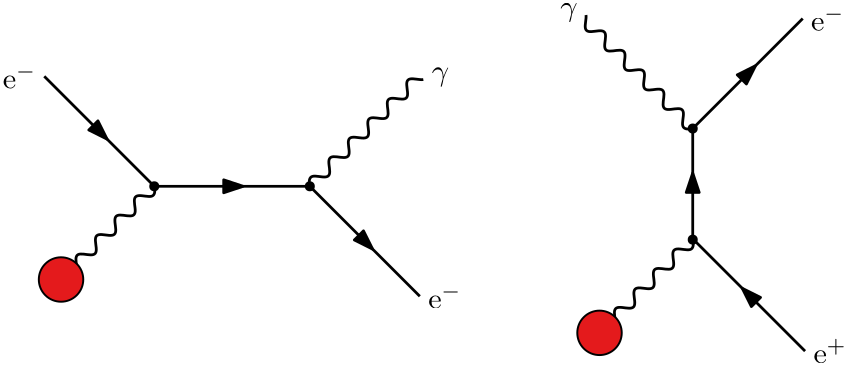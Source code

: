 <?xml version="1.0"?>
<!DOCTYPE ipe SYSTEM "ipe.dtd">
<ipe version="70107" creator="Ipe 7.2.2">
<info created="D:20160418231426" modified="D:20160418231426"/>
<ipestyle name="basic">
<symbol name="arrow/arc(spx)">
<path stroke="sym-stroke" fill="sym-stroke" pen="sym-pen">
0 0 m
-1 0.333 l
-1 -0.333 l
h
</path>
</symbol>
<symbol name="arrow/farc(spx)">
<path stroke="sym-stroke" fill="white" pen="sym-pen">
0 0 m
-1 0.333 l
-1 -0.333 l
h
</path>
</symbol>
<symbol name="arrow/ptarc(spx)">
<path stroke="sym-stroke" fill="sym-stroke" pen="sym-pen">
0 0 m
-1 0.333 l
-0.8 0 l
-1 -0.333 l
h
</path>
</symbol>
<symbol name="arrow/fptarc(spx)">
<path stroke="sym-stroke" fill="white" pen="sym-pen">
0 0 m
-1 0.333 l
-0.8 0 l
-1 -0.333 l
h
</path>
</symbol>
<symbol name="mark/circle(sx)" transformations="translations">
<path fill="sym-stroke">
0.6 0 0 0.6 0 0 e
0.4 0 0 0.4 0 0 e
</path>
</symbol>
<symbol name="mark/disk(sx)" transformations="translations">
<path fill="sym-stroke">
0.6 0 0 0.6 0 0 e
</path>
</symbol>
<symbol name="mark/fdisk(sfx)" transformations="translations">
<group>
<path fill="sym-fill">
0.5 0 0 0.5 0 0 e
</path>
<path fill="sym-stroke" fillrule="eofill">
0.6 0 0 0.6 0 0 e
0.4 0 0 0.4 0 0 e
</path>
</group>
</symbol>
<symbol name="mark/box(sx)" transformations="translations">
<path fill="sym-stroke" fillrule="eofill">
-0.6 -0.6 m
0.6 -0.6 l
0.6 0.6 l
-0.6 0.6 l
h
-0.4 -0.4 m
0.4 -0.4 l
0.4 0.4 l
-0.4 0.4 l
h
</path>
</symbol>
<symbol name="mark/square(sx)" transformations="translations">
<path fill="sym-stroke">
-0.6 -0.6 m
0.6 -0.6 l
0.6 0.6 l
-0.6 0.6 l
h
</path>
</symbol>
<symbol name="mark/fsquare(sfx)" transformations="translations">
<group>
<path fill="sym-fill">
-0.5 -0.5 m
0.5 -0.5 l
0.5 0.5 l
-0.5 0.5 l
h
</path>
<path fill="sym-stroke" fillrule="eofill">
-0.6 -0.6 m
0.6 -0.6 l
0.6 0.6 l
-0.6 0.6 l
h
-0.4 -0.4 m
0.4 -0.4 l
0.4 0.4 l
-0.4 0.4 l
h
</path>
</group>
</symbol>
<symbol name="mark/cross(sx)" transformations="translations">
<group>
<path fill="sym-stroke">
-0.43 -0.57 m
0.57 0.43 l
0.43 0.57 l
-0.57 -0.43 l
h
</path>
<path fill="sym-stroke">
-0.43 0.57 m
0.57 -0.43 l
0.43 -0.57 l
-0.57 0.43 l
h
</path>
</group>
</symbol>
<symbol name="arrow/fnormal(spx)">
<path stroke="sym-stroke" fill="white" pen="sym-pen">
0 0 m
-1 0.333 l
-1 -0.333 l
h
</path>
</symbol>
<symbol name="arrow/pointed(spx)">
<path stroke="sym-stroke" fill="sym-stroke" pen="sym-pen">
0 0 m
-1 0.333 l
-0.8 0 l
-1 -0.333 l
h
</path>
</symbol>
<symbol name="arrow/fpointed(spx)">
<path stroke="sym-stroke" fill="white" pen="sym-pen">
0 0 m
-1 0.333 l
-0.8 0 l
-1 -0.333 l
h
</path>
</symbol>
<symbol name="arrow/linear(spx)">
<path stroke="sym-stroke" pen="sym-pen">
-1 0.333 m
0 0 l
-1 -0.333 l
</path>
</symbol>
<symbol name="arrow/fdouble(spx)">
<path stroke="sym-stroke" fill="white" pen="sym-pen">
0 0 m
-1 0.333 l
-1 -0.333 l
h
-1 0 m
-2 0.333 l
-2 -0.333 l
h
</path>
</symbol>
<symbol name="arrow/double(spx)">
<path stroke="sym-stroke" fill="sym-stroke" pen="sym-pen">
0 0 m
-1 0.333 l
-1 -0.333 l
h
-1 0 m
-2 0.333 l
-2 -0.333 l
h
</path>
</symbol>
<pen name="heavier" value="0.8"/>
<pen name="fat" value="1.2"/>
<pen name="ultrafat" value="2"/>
<symbolsize name="large" value="5"/>
<symbolsize name="small" value="2"/>
<symbolsize name="tiny" value="1.1"/>
<arrowsize name="large" value="10"/>
<arrowsize name="small" value="5"/>
<arrowsize name="tiny" value="3"/>
<color name="red" value="1 0 0"/>
<color name="green" value="0 1 0"/>
<color name="blue" value="0 0 1"/>
<color name="yellow" value="1 1 0"/>
<color name="orange" value="1 0.647 0"/>
<color name="gold" value="1 0.843 0"/>
<color name="purple" value="0.627 0.125 0.941"/>
<color name="gray" value="0.745"/>
<color name="brown" value="0.647 0.165 0.165"/>
<color name="navy" value="0 0 0.502"/>
<color name="pink" value="1 0.753 0.796"/>
<color name="seagreen" value="0.18 0.545 0.341"/>
<color name="turquoise" value="0.251 0.878 0.816"/>
<color name="violet" value="0.933 0.51 0.933"/>
<color name="darkblue" value="0 0 0.545"/>
<color name="darkcyan" value="0 0.545 0.545"/>
<color name="darkgray" value="0.663"/>
<color name="darkgreen" value="0 0.392 0"/>
<color name="darkmagenta" value="0.545 0 0.545"/>
<color name="darkorange" value="1 0.549 0"/>
<color name="darkred" value="0.545 0 0"/>
<color name="lightblue" value="0.678 0.847 0.902"/>
<color name="lightcyan" value="0.878 1 1"/>
<color name="lightgray" value="0.827"/>
<color name="lightgreen" value="0.565 0.933 0.565"/>
<color name="lightyellow" value="1 1 0.878"/>
<dashstyle name="dashed" value="[4] 0"/>
<dashstyle name="dotted" value="[1 3] 0"/>
<dashstyle name="dash dotted" value="[4 2 1 2] 0"/>
<dashstyle name="dash dot dotted" value="[4 2 1 2 1 2] 0"/>
<textsize name="large" value="\large"/>
<textsize name="Large" value="\Large"/>
<textsize name="LARGE" value="\LARGE"/>
<textsize name="huge" value="\huge"/>
<textsize name="Huge" value="\Huge"/>
<textsize name="small" value="\small"/>
<textsize name="footnote" value="\footnotesize"/>
<textsize name="tiny" value="\tiny"/>
<textstyle name="center" begin="\begin{center}" end="\end{center}"/>
<textstyle name="itemize" begin="\begin{itemize}" end="\end{itemize}"/>
<textstyle name="item" begin="\begin{itemize}\item{}" end="\end{itemize}"/>
<gridsize name="4 pts" value="4"/>
<gridsize name="8 pts (~3 mm)" value="8"/>
<gridsize name="16 pts (~6 mm)" value="16"/>
<gridsize name="32 pts (~12 mm)" value="32"/>
<gridsize name="10 pts (~3.5 mm)" value="10"/>
<gridsize name="20 pts (~7 mm)" value="20"/>
<gridsize name="14 pts (~5 mm)" value="14"/>
<gridsize name="28 pts (~10 mm)" value="28"/>
<gridsize name="56 pts (~20 mm)" value="56"/>
<anglesize name="90 deg" value="90"/>
<anglesize name="60 deg" value="60"/>
<anglesize name="45 deg" value="45"/>
<anglesize name="30 deg" value="30"/>
<anglesize name="22.5 deg" value="22.5"/>
<opacity name="10%" value="0.1"/>
<opacity name="30%" value="0.3"/>
<opacity name="50%" value="0.5"/>
<opacity name="75%" value="0.75"/>
<tiling name="falling" angle="-60" step="4" width="1"/>
<tiling name="rising" angle="30" step="4" width="1"/>
</ipestyle>
<page>
<layer name="bremsstrahlung"/>
<layer name="template"/>
<layer name="pair_production"/>
<view layers="bremsstrahlung pair_production" active="pair_production"/>
<path layer="template" matrix="0 1 -1 0 987.21 411.768" stroke="black" pen="1">
224.351 507.156 m
224.885 508.001
225.419 508.587
225.953 508.913 c
226.487 509.24
227.021 509.307
227.555 509.009 c
228.089 508.711
228.622 508.048
229.156 507.353 c
229.69 506.658
230.224 505.931
230.758 505.511 c
231.292 505.091
231.826 504.977
232.36 505.225 c
232.894 505.473
233.428 506.083
233.962 506.765 c
234.496 507.448
235.03 508.204
235.564 508.675 c
236.098 509.147
236.632 509.334
237.166 509.149 c
237.7 508.964
238.234 508.406
238.768 507.739 c
239.302 507.072
239.836 506.296
240.37 505.778 c
240.904 505.26
241.438 505
241.972 505.12 c
242.506 505.241
243.04 505.743
243.574 506.388 c
244.108 507.033
244.642 507.823
245.176 508.382 c
245.71 508.942
246.244 509.273
246.778 509.217 c
247.312 509.162
247.846 508.722
248.38 508.104 c
248.914 507.486
249.447 506.691
249.981 506.094 c
250.515 505.498
251.049 505.1
251.583 505.089 c
252.117 505.078
252.651 505.454
253.185 506.039 c
253.719 506.624
254.253 507.417
254.787 508.045 c
255.321 508.673
255.855 509.134
256.389 509.211 c
256.923 509.288
257.457 508.981
257.991 508.434 c
258.525 507.888
259.059 507.103
259.593 506.449 c
260.127 505.796
260.661 505.275
261.195 505.133 c
261.729 504.99
262.263 505.227
262.797 505.73 c
263.331 506.233
263.865 507.003
264.399 507.676 c
264.933 508.349
265.467 508.924
266.001 509.131 c
266.535 509.337
267.068 509.174
267.602 508.719 c
268.136 508.264
268.67 507.516
269.204 506.83 c
269.738 506.143
270.272 505.518
270.806 505.25 c
271.34 504.981
271.874 505.069
272.408 505.472 c
272.942 505.876
273.476 506.594
274.01 507.288 c
274.544 507.981
275.078 508.651
275.612 508.979 c
276.146 509.307
276.68 509.295
277.214 508.947 c
277.748 508.599
278.282 507.917
278.816 507.222 c
279.35 506.527
279.884 505.82
280.418 505.435 c
280.952 505.05
281.486 504.987
282.02 505.276 c
282.554 505.565
283.088 506.205
283.622 506.895 c
284.156 507.584
284.69 508.323
285.223 508.761 c
285.757 509.199
286.291 509.338
286.825 509.11 c
287.359 508.883
287.893 508.29
288.427 507.612 c
288.961 506.934
289.495 506.171
290.029 505.683 c
290.563 505.195
291.097 504.983
291.631 505.147 c
292.165 505.311
292.699 505.851
293.233 506.511 c
293.767 507.172
294.301 507.953
294.835 508.485 c
295.369 509.018
295.903 509.302
296.437 509.203 c
296.971 509.104
297.505 508.622
298.039 507.985 c
298.573 507.349
299.107 506.557
299.641 505.984 c
300.175 505.412
300.709 505.058
301.243 505.091 c
301.777 505.124
302.311 505.544
302.845 506.151 c
303.379 506.759
303.913 507.554
304.446 508.162 c
304.98 508.769
305.514 509.189
306.048 509.222 c
306.582 509.255
307.116 508.901
307.65 508.329 c
308.184 507.756
308.718 506.964
309.252 506.328 c
309.786 505.691
310.32 505.209
310.854 505.11 c
311.388 505.011
311.922 505.295
312.456 505.828 c
312.99 506.36
313.524 507.141
314.058 507.802 c
314.592 508.462
315.126 509.002
315.66 509.166 c
316.194 509.33
316.728 509.118
317.262 508.63 c
317.796 508.142
318.33 507.379
318.864 506.701 c
319.398 506.023
319.932 505.43
320.466 505.203 c
321 504.975
321.534 505.113
322.068 505.552 c
322.602 505.99
323.136 506.729
323.67 507.418 c
324.204 508.108
324.738 508.748
325.272 509.037 c
325.805 509.326
326.339 509.263
326.873 508.878 c
327.407 508.493
327.941 507.786
328.475 507.091 c
329.009 506.396
329.543 505.714
330.077 505.366 c
330.611 505.018
331.145 505.006
331.679 505.334 c
332.213 505.662
332.747 506.332
333.281 507.025 c
333.815 507.719
334.349 508.437
334.883 508.841 c
335.417 509.244
335.951 509.332
336.485 509.063 c
337.019 508.795
337.553 508.17
338.087 507.483 c
338.621 506.797
339.155 506.049
339.689 505.594 c
340.223 505.139
340.757 504.976
341.291 505.182 c
341.825 505.389
342.359 505.964
342.893 506.637 c
343.426 507.31
343.96 508.08
344.494 508.583 c
345.028 509.086
345.562 509.322
346.096 509.18 c
346.63 509.038
347.164 508.517
347.698 507.864 c
348.232 507.21
348.766 506.425
349.3 505.878 c
349.834 505.332
350.368 505.025
350.902 505.102 c
351.436 505.179
351.97 505.64
352.504 506.268 c
353.038 506.896
353.572 507.689
354.106 508.274 c
354.64 508.859
355.174 509.235
355.708 509.224 c
356.242 509.213
356.776 508.815
357.31 508.218 c
357.844 507.622
358.378 506.827
358.912 506.209 c
359.446 505.591
359.98 505.151
360.514 505.096 c
361.048 505.04
361.581 505.371
362.115 505.931 c
362.649 506.49
363.183 507.28
363.717 507.925 c
364.251 508.57
364.785 509.072
365.319 509.193 c
365.853 509.313
366.387 509.053
366.921 508.535 c
367.455 508.017
367.989 507.241
368.523 506.574 c
369.057 505.907
369.591 505.349
370.125 505.164 c
370.659 504.979
371.193 505.166
371.727 505.638 c
372.261 506.109
372.795 506.865
373.329 507.548 c
373.863 508.23
374.397 508.84
374.931 509.088 c
375.465 509.336
375.999 509.222
376.533 508.802 c
377.067 508.381
377.601 507.655
378.135 506.96 c
378.669 506.265
379.203 505.602
379.737 505.304 c
380.271 505.006
380.804 505.073
381.338 505.4 c
381.872 505.726
382.406 506.312
382.94 507.156 c
280.418 505.435 m
280.952 505.05
281.486 504.987
282.02 505.276 c
282.554 505.565
283.088 506.205
283.622 506.895 c
284.156 507.584
284.69 508.323
285.223 508.761 c
285.757 509.199
286.291 509.338
286.825 509.11 c
287.359 508.883
287.893 508.29
288.427 507.612 c
288.961 506.934
289.495 506.171
290.029 505.683 c
290.563 505.195
291.097 504.983
291.631 505.147 c
292.165 505.311
292.699 505.851
293.233 506.511 c
293.767 507.172
294.301 507.953
294.835 508.485 c
295.369 509.018
295.903 509.302
296.437 509.203 c
296.971 509.104
297.505 508.622
298.039 507.985 c
298.573 507.349
299.107 506.557
299.641 505.984 c
300.175 505.412
300.709 505.058
301.243 505.091 c
301.777 505.124
302.311 505.544
302.845 506.151 c
303.379 506.759
303.913 507.554
304.446 508.162 c
304.98 508.769
305.514 509.189
306.048 509.222 c
306.582 509.255
307.116 508.901
307.65 508.329 c
308.184 507.756
308.718 506.964
309.252 506.328 c
309.786 505.691
310.32 505.209
310.854 505.11 c
311.388 505.011
311.922 505.295
312.456 505.828 c
312.99 506.36
313.524 507.141
314.058 507.802 c
314.592 508.462
315.126 509.002
315.66 509.166 c
316.194 509.33
316.728 509.118
317.262 508.63 c
317.796 508.142
318.33 507.379
318.864 506.701 c
319.398 506.023
319.932 505.43
320.466 505.203 c
321 504.975
321.534 505.113
322.068 505.552 c
322.602 505.99
323.136 506.729
323.67 507.418 c
324.204 508.108
324.738 508.748
325.272 509.037 c
325.805 509.326
326.339 509.263
326.873 508.878 c
327.407 508.493
327.941 507.786
328.475 507.091 c
329.009 506.396
329.543 505.714
330.077 505.366 c
330.611 505.018
331.145 505.006
331.679 505.334 c
332.213 505.662
332.747 506.332
333.281 507.025 c
333.815 507.719
334.349 508.437
334.883 508.841 c
335.417 509.244
335.951 509.332
336.485 509.063 c
337.019 508.795
337.553 508.17
338.087 507.483 c
338.621 506.797
339.155 506.049
339.689 505.594 c
340.223 505.139
340.757 504.976
341.291 505.182 c
341.825 505.389
342.359 505.964
342.893 506.637 c
343.426 507.31
343.96 508.08
344.494 508.583 c
345.028 509.086
345.562 509.322
346.096 509.18 c
346.63 509.038
347.164 508.517
347.698 507.864 c
348.232 507.21
348.766 506.425
349.3 505.878 c
349.834 505.332
350.368 505.025
350.902 505.102 c
351.436 505.179
351.97 505.64
352.504 506.268 c
353.038 506.896
353.572 507.689
354.106 508.274 c
354.64 508.859
355.174 509.235
355.708 509.224 c
356.242 509.213
356.776 508.815
357.31 508.218 c
357.844 507.622
358.378 506.827
358.912 506.209 c
359.446 505.591
359.98 505.151
360.514 505.096 c
361.048 505.04
361.581 505.371
362.115 505.931 c
362.649 506.49
363.183 507.28
363.717 507.925 c
364.251 508.57
364.785 509.072
365.319 509.193 c
365.853 509.313
366.387 509.053
366.921 508.535 c
367.455 508.017
367.989 507.241
368.523 506.574 c
369.057 505.907
369.591 505.349
370.125 505.164 c
370.659 504.979
371.193 505.166
371.727 505.638 c
372.261 506.109
372.795 506.865
373.329 507.548 c
373.863 508.23
374.397 508.84
374.931 509.088 c
375.465 509.336
375.999 509.222
376.533 508.802 c
377.067 508.381
377.601 507.655
378.135 506.96 c
378.669 506.265
379.203 505.602
379.737 505.304 c
380.271 505.006
380.804 505.073
381.338 505.4 c
381.872 505.726
382.406 506.312
382.94 507.156 c
</path>
<group layer="pair_production" matrix="0.707107 0.707107 -0.707107 0.707107 657.547 262.709">
<path stroke="black" pen="1" arrow="normal/normal">
112 576 m
144 576 l
</path>
<path stroke="black" pen="1">
144 576 m
168 576 l
</path>
</group>
<path matrix="-0.707107 0.707107 -0.707107 -0.707107 846.703 949.172" stroke="black" pen="1">
224.351 507.156 m
224.885 508.001
225.419 508.587
225.953 508.913 c
226.487 509.24
227.021 509.307
227.555 509.009 c
228.089 508.711
228.622 508.048
229.156 507.353 c
229.69 506.658
230.224 505.931
230.758 505.511 c
231.292 505.091
231.826 504.977
232.36 505.225 c
232.894 505.473
233.428 506.083
233.962 506.765 c
234.496 507.448
235.03 508.204
235.564 508.675 c
236.098 509.147
236.632 509.334
237.166 509.149 c
237.7 508.964
238.234 508.406
238.768 507.739 c
239.302 507.072
239.836 506.296
240.37 505.778 c
240.904 505.26
241.438 505
241.972 505.12 c
242.506 505.241
243.04 505.743
243.574 506.388 c
244.108 507.033
244.642 507.823
245.176 508.382 c
245.71 508.942
246.244 509.273
246.778 509.217 c
247.312 509.162
247.846 508.722
248.38 508.104 c
248.914 507.486
249.447 506.691
249.981 506.094 c
250.515 505.498
251.049 505.1
251.583 505.089 c
252.117 505.078
252.651 505.454
253.185 506.039 c
253.719 506.624
254.253 507.417
254.787 508.045 c
255.321 508.673
255.855 509.134
256.389 509.211 c
256.923 509.288
257.457 508.981
257.991 508.434 c
258.525 507.888
259.059 507.103
259.593 506.449 c
260.127 505.796
260.661 505.275
261.195 505.133 c
261.729 504.99
262.263 505.227
262.797 505.73 c
263.331 506.233
263.865 507.003
264.399 507.676 c
264.933 508.349
265.467 508.924
266.001 509.131 c
266.535 509.337
267.068 509.174
267.602 508.719 c
268.136 508.264
268.67 507.516
269.204 506.83 c
269.738 506.143
270.272 505.518
270.806 505.25 c
271.34 504.981
271.874 505.069
272.408 505.472 c
272.942 505.876
273.476 506.594
274.01 507.288 c
274.544 507.981
275.078 508.651
275.612 508.979 c
276.146 509.307
276.68 509.295
277.214 508.947 c
277.748 508.599
278.282 507.917
278.816 507.222 c
279.35 506.527
279.884 505.82
280.418 505.435 c
</path>
<path matrix="0.707107 -0.707107 0.707107 0.707107 -199.789 451.489" stroke="black" pen="1">
193.562 513.205 m
194.017 513.739
194.18 514.273
193.974 514.807 c
193.767 515.341
193.192 515.875
192.519 516.409 c
191.846 516.942
191.076 517.476
190.573 518.01 c
190.07 518.544
189.834 519.078
189.976 519.612 c
190.118 520.146
190.639 520.68
191.292 521.214 c
191.946 521.748
192.731 522.282
193.278 522.816 c
193.824 523.35
194.131 523.884
194.054 524.418 c
193.977 524.952
193.516 525.486
192.888 526.02 c
192.26 526.554
191.467 527.088
190.882 527.622 c
190.297 528.156
189.921 528.69
189.932 529.224 c
189.943 529.758
190.341 530.292
190.938 530.826 c
191.534 531.36
192.329 531.894
192.947 532.428 c
193.565 532.962
194.005 533.496
194.06 534.03 c
194.116 534.564
193.785 535.097
193.225 535.631 c
192.666 536.165
191.876 536.699
191.231 537.233 c
190.586 537.767
190.084 538.301
189.963 538.835 c
189.843 539.369
190.103 539.903
190.621 540.437 c
191.139 540.971
191.915 541.505
192.582 542.039 c
193.249 542.573
193.807 543.107
193.992 543.641 c
194.177 544.175
193.99 544.709
193.518 545.243 c
193.047 545.777
192.291 546.311
191.608 546.845 c
190.926 547.379
190.316 547.913
190.068 548.447 c
189.82 548.981
189.934 549.515
190.354 550.049 c
190.775 550.583
191.501 551.117
192.196 551.651 c
192.891 552.185
193.554 552.719
193.852 553.253 c
194.15 553.787
194.083 554.32
193.756 554.854 c
193.43 555.388
192.844 555.922
192 556.456 c
</path>
<group matrix="-0.707107 0.707107 -0.707107 -0.707107 856.381 997.164">
<path stroke="black" pen="1" arrow="normal/normal">
112 576 m
144 576 l
</path>
<path stroke="black" pen="1">
144 576 m
168 576 l
</path>
</group>
<use matrix="1 0 0 1 137.449 152.742" name="mark/disk(sx)" pos="192 556.456" size="normal" stroke="black"/>
<use matrix="1 0 0 1 81.4494 192.742" name="mark/disk(sx)" pos="248 556.456" size="normal" stroke="black"/>
<path matrix="0.707107 -0.707107 0.707107 0.707107 -315.047 245.721" stroke="black" fill="0.894 0.102 0.11" pen="0.7">
8 0 0 8 128 736 e
</path>
<group layer="bremsstrahlung" matrix="0.707107 -0.707107 0.707107 0.707107 -390.489 439.902">
<path stroke="black" pen="1" arrow="normal/normal">
112 576 m
144 576 l
</path>
<path stroke="black" pen="1">
144 576 m
168 576 l
</path>
</group>
<group matrix="1 0 0 1 23.598 152.402">
<path stroke="black" pen="1" arrow="normal/normal">
112 576 m
144 576 l
</path>
<path stroke="black" pen="1">
144 576 m
168 576 l
</path>
</group>
<path matrix="0.707107 0.707107 -0.707107 0.707107 391.572 211.148" stroke="black" pen="1">
224.351 507.156 m
224.885 508.001
225.419 508.587
225.953 508.913 c
226.487 509.24
227.021 509.307
227.555 509.009 c
228.089 508.711
228.622 508.048
229.156 507.353 c
229.69 506.658
230.224 505.931
230.758 505.511 c
231.292 505.091
231.826 504.977
232.36 505.225 c
232.894 505.473
233.428 506.083
233.962 506.765 c
234.496 507.448
235.03 508.204
235.564 508.675 c
236.098 509.147
236.632 509.334
237.166 509.149 c
237.7 508.964
238.234 508.406
238.768 507.739 c
239.302 507.072
239.836 506.296
240.37 505.778 c
240.904 505.26
241.438 505
241.972 505.12 c
242.506 505.241
243.04 505.743
243.574 506.388 c
244.108 507.033
244.642 507.823
245.176 508.382 c
245.71 508.942
246.244 509.273
246.778 509.217 c
247.312 509.162
247.846 508.722
248.38 508.104 c
248.914 507.486
249.447 506.691
249.981 506.094 c
250.515 505.498
251.049 505.1
251.583 505.089 c
252.117 505.078
252.651 505.454
253.185 506.039 c
253.719 506.624
254.253 507.417
254.787 508.045 c
255.321 508.673
255.855 509.134
256.389 509.211 c
256.923 509.288
257.457 508.981
257.991 508.434 c
258.525 507.888
259.059 507.103
259.593 506.449 c
260.127 505.796
260.661 505.275
261.195 505.133 c
261.729 504.99
262.263 505.227
262.797 505.73 c
263.331 506.233
263.865 507.003
264.399 507.676 c
264.933 508.349
265.467 508.924
266.001 509.131 c
266.535 509.337
267.068 509.174
267.602 508.719 c
268.136 508.264
268.67 507.516
269.204 506.83 c
269.738 506.143
270.272 505.518
270.806 505.25 c
271.34 504.981
271.874 505.069
272.408 505.472 c
272.942 505.876
273.476 506.594
274.01 507.288 c
274.544 507.981
275.078 508.651
275.612 508.979 c
276.146 509.307
276.68 509.295
277.214 508.947 c
277.748 508.599
278.282 507.917
278.816 507.222 c
279.35 506.527
279.884 505.82
280.418 505.435 c
</path>
<group matrix="0.707107 -0.707107 0.707107 0.707107 -294.892 400.304">
<path stroke="black" pen="1" arrow="normal/normal">
112 576 m
144 576 l
</path>
<path stroke="black" pen="1">
144 576 m
168 576 l
</path>
</group>
<use matrix="1 0 0 1 -56.402 171.946" name="mark/disk(sx)" pos="192 556.456" size="normal" stroke="black"/>
<use matrix="1 0 0 1 -56.402 171.946" name="mark/disk(sx)" pos="248 556.456" size="normal" stroke="black"/>
<group matrix="0.707107 -0.707107 0.707107 0.707107 -475.342 309.226">
<path matrix="1 0 0 1 -56.402 171.946" stroke="black" pen="1">
193.562 513.205 m
194.017 513.739
194.18 514.273
193.974 514.807 c
193.767 515.341
193.192 515.875
192.519 516.409 c
191.846 516.942
191.076 517.476
190.573 518.01 c
190.07 518.544
189.834 519.078
189.976 519.612 c
190.118 520.146
190.639 520.68
191.292 521.214 c
191.946 521.748
192.731 522.282
193.278 522.816 c
193.824 523.35
194.131 523.884
194.054 524.418 c
193.977 524.952
193.516 525.486
192.888 526.02 c
192.26 526.554
191.467 527.088
190.882 527.622 c
190.297 528.156
189.921 528.69
189.932 529.224 c
189.943 529.758
190.341 530.292
190.938 530.826 c
191.534 531.36
192.329 531.894
192.947 532.428 c
193.565 532.962
194.005 533.496
194.06 534.03 c
194.116 534.564
193.785 535.097
193.225 535.631 c
192.666 536.165
191.876 536.699
191.231 537.233 c
190.586 537.767
190.084 538.301
189.963 538.835 c
189.843 539.369
190.103 539.903
190.621 540.437 c
191.139 540.971
191.915 541.505
192.582 542.039 c
193.249 542.573
193.807 543.107
193.992 543.641 c
194.177 544.175
193.99 544.709
193.518 545.243 c
193.047 545.777
192.291 546.311
191.608 546.845 c
190.926 547.379
190.316 547.913
190.068 548.447 c
189.82 548.981
189.934 549.515
190.354 550.049 c
190.775 550.583
191.501 551.117
192.196 551.651 c
192.891 552.185
193.554 552.719
193.852 553.253 c
194.15 553.787
194.083 554.32
193.756 554.854 c
193.43 555.388
192.844 555.922
192 556.456 c
</path>
<path matrix="1 0 0 1 7.59798 -55.0542" stroke="black" fill="0.894 0.102 0.11" pen="0.7">
8 0 0 8 128 736 e
</path>
</group>
<path layer="pair_production" matrix="1 0 0 1 -42.5506 -2.80165" stroke="black" pen="1" arrow="normal/normal">
372 712 m
372 736 l
</path>
<path matrix="1 0 0 1 -42.5506 -2.80165" stroke="black" pen="1">
372 736 m
372 752 l
</path>
<text layer="bremsstrahlung" matrix="1 0 0 1 -27 8" transformations="translations" pos="120 760" stroke="black" type="label" width="11.933" height="8.774" depth="0" halign="right" valign="center" size="11">$\mathrm{e}^-$</text>
<text matrix="1 0 0 1 114.196 -71.196" transformations="translations" pos="120 760" stroke="black" type="label" width="11.933" height="8.774" depth="0" valign="center" size="11">$\mathrm{e}^-$</text>
<text layer="pair_production" matrix="1 0 0 1 252.047 28.797" transformations="translations" pos="120 760" stroke="black" type="label" width="11.933" height="8.774" depth="0" valign="center" size="11">$\mathrm{e}^-$</text>
<text matrix="1 0 0 1 252.891 -90.9336" transformations="translations" pos="120 760" stroke="black" type="label" width="11.933" height="8.774" depth="0" valign="center" size="11">$\mathrm{e}^+$</text>
<text layer="bremsstrahlung" matrix="1 0 0 1 -0.539416 -8.16967" transformations="translations" pos="236 776" stroke="black" type="label" width="6.254" height="4.698" depth="2.12" valign="center" size="11">$\gamma$</text>
<text layer="pair_production" matrix="1 0 0 1 52.0209 15.0607" transformations="translations" pos="236 776" stroke="black" type="label" width="6.254" height="4.698" depth="2.12" halign="right" valign="center" size="11">$\gamma$</text>
</page>
</ipe>
